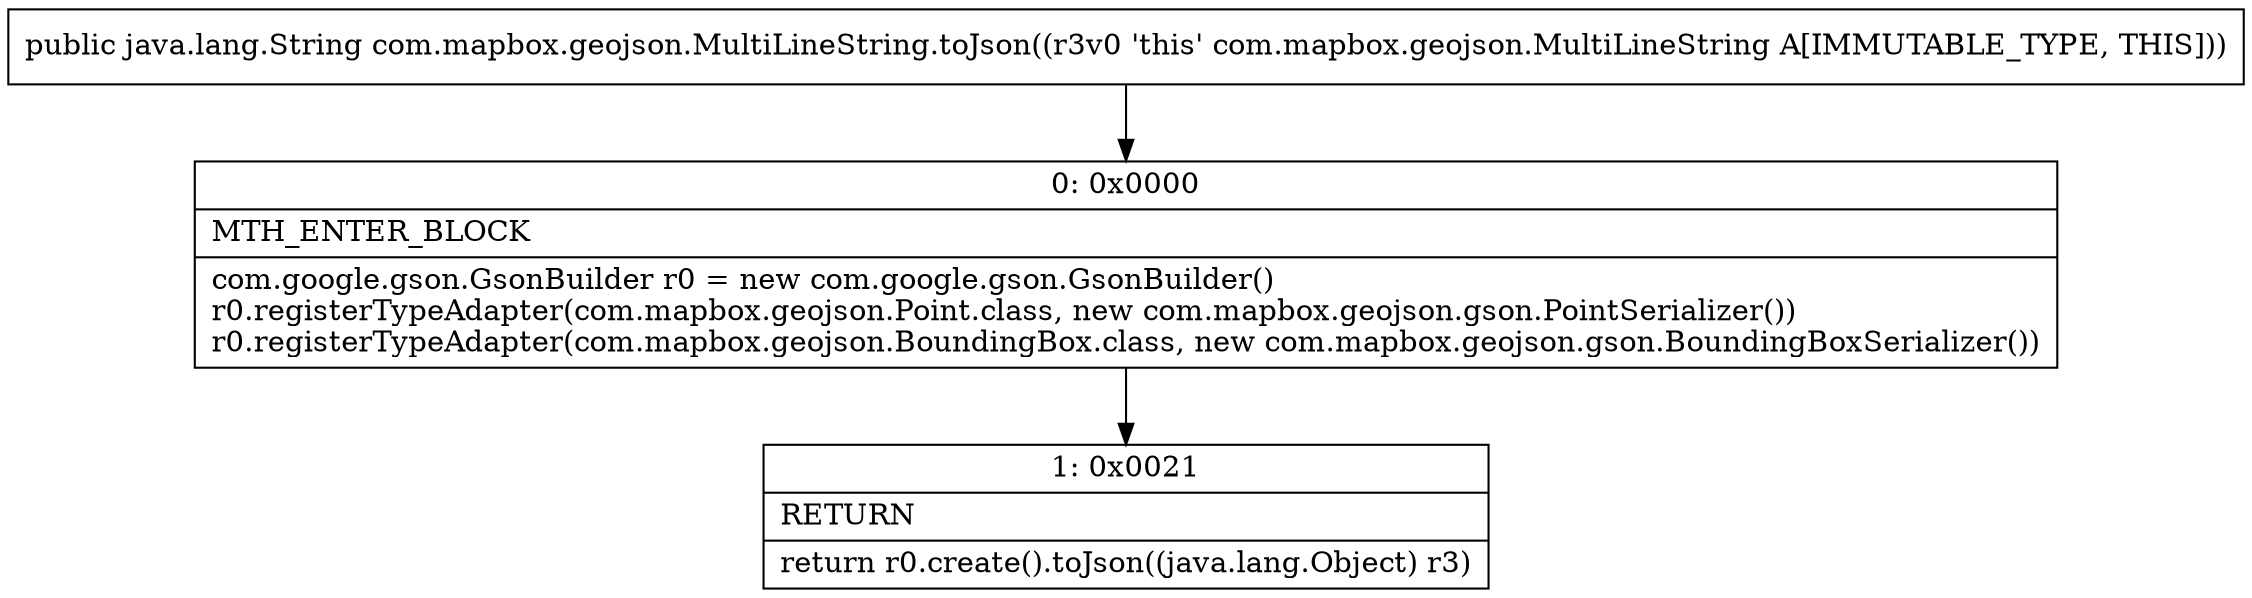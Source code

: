 digraph "CFG forcom.mapbox.geojson.MultiLineString.toJson()Ljava\/lang\/String;" {
Node_0 [shape=record,label="{0\:\ 0x0000|MTH_ENTER_BLOCK\l|com.google.gson.GsonBuilder r0 = new com.google.gson.GsonBuilder()\lr0.registerTypeAdapter(com.mapbox.geojson.Point.class, new com.mapbox.geojson.gson.PointSerializer())\lr0.registerTypeAdapter(com.mapbox.geojson.BoundingBox.class, new com.mapbox.geojson.gson.BoundingBoxSerializer())\l}"];
Node_1 [shape=record,label="{1\:\ 0x0021|RETURN\l|return r0.create().toJson((java.lang.Object) r3)\l}"];
MethodNode[shape=record,label="{public java.lang.String com.mapbox.geojson.MultiLineString.toJson((r3v0 'this' com.mapbox.geojson.MultiLineString A[IMMUTABLE_TYPE, THIS])) }"];
MethodNode -> Node_0;
Node_0 -> Node_1;
}


